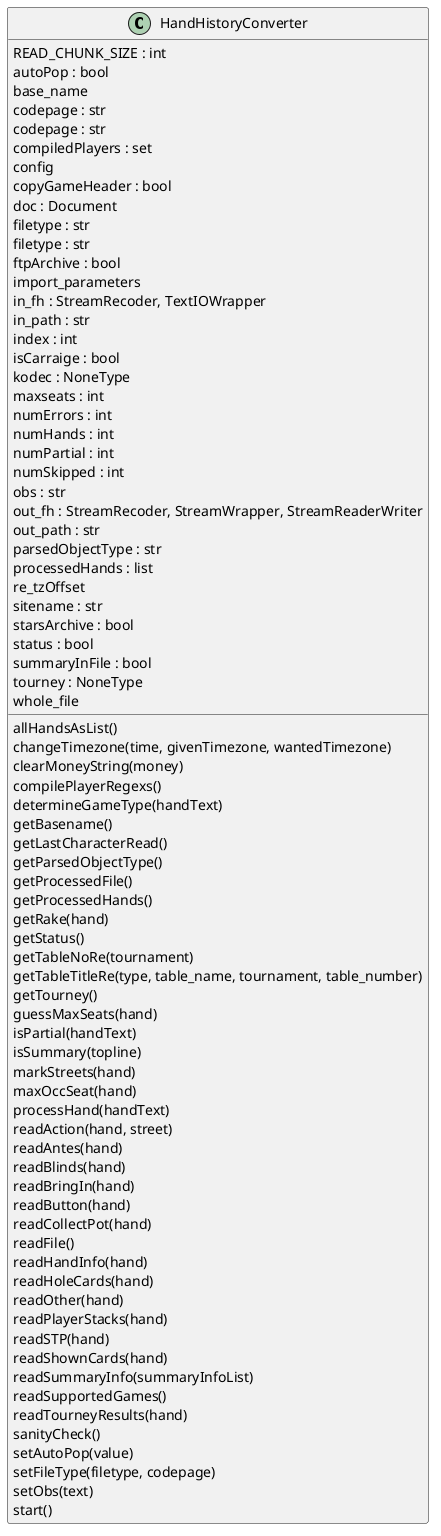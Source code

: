 @startuml classes
set namespaceSeparator none
class "HandHistoryConverter" as HandHistoryConverter.HandHistoryConverter {
  READ_CHUNK_SIZE : int
  autoPop : bool
  base_name
  codepage : str
  codepage : str
  compiledPlayers : set
  config
  copyGameHeader : bool
  doc : Document
  filetype : str
  filetype : str
  ftpArchive : bool
  import_parameters
  in_fh : StreamRecoder, TextIOWrapper
  in_path : str
  index : int
  isCarraige : bool
  kodec : NoneType
  maxseats : int
  numErrors : int
  numHands : int
  numPartial : int
  numSkipped : int
  obs : str
  out_fh : StreamRecoder, StreamWrapper, StreamReaderWriter
  out_path : str
  parsedObjectType : str
  processedHands : list
  re_tzOffset
  sitename : str
  starsArchive : bool
  status : bool
  summaryInFile : bool
  tourney : NoneType
  whole_file
  allHandsAsList()
  changeTimezone(time, givenTimezone, wantedTimezone)
  clearMoneyString(money)
  compilePlayerRegexs()
  determineGameType(handText)
  getBasename()
  getLastCharacterRead()
  getParsedObjectType()
  getProcessedFile()
  getProcessedHands()
  getRake(hand)
  getStatus()
  getTableNoRe(tournament)
  getTableTitleRe(type, table_name, tournament, table_number)
  getTourney()
  guessMaxSeats(hand)
  isPartial(handText)
  isSummary(topline)
  markStreets(hand)
  maxOccSeat(hand)
  processHand(handText)
  readAction(hand, street)
  readAntes(hand)
  readBlinds(hand)
  readBringIn(hand)
  readButton(hand)
  readCollectPot(hand)
  readFile()
  readHandInfo(hand)
  readHoleCards(hand)
  readOther(hand)
  readPlayerStacks(hand)
  readSTP(hand)
  readShownCards(hand)
  readSummaryInfo(summaryInfoList)
  readSupportedGames()
  readTourneyResults(hand)
  sanityCheck()
  setAutoPop(value)
  setFileType(filetype, codepage)
  setObs(text)
  start()
}
@enduml
